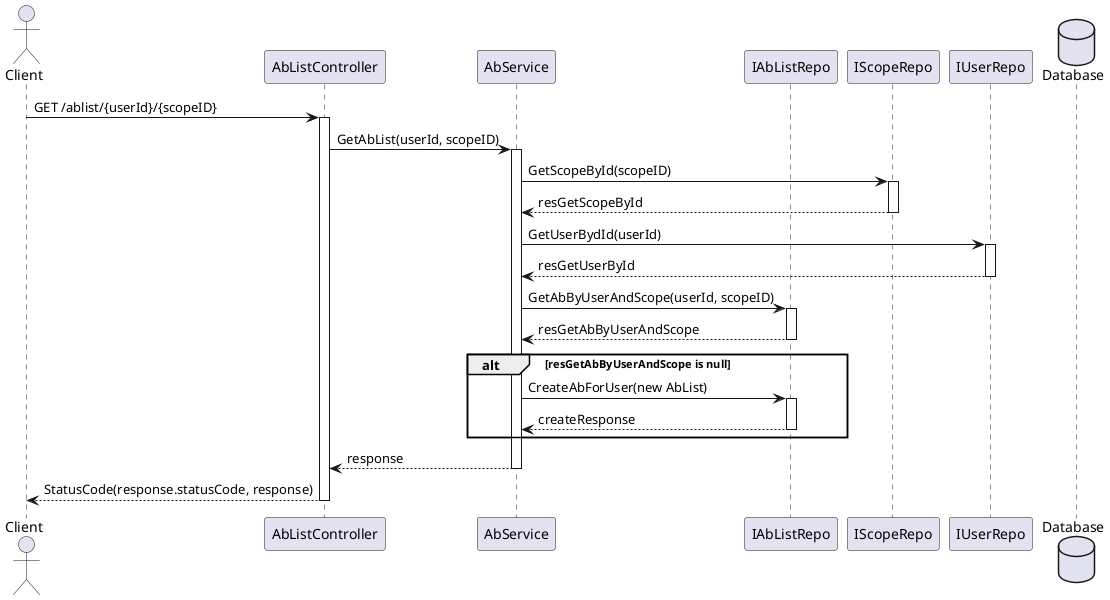 @startuml

actor Client
participant "AbListController" as Controller
participant "AbService" as Service
participant "IAbListRepo" as Repo
participant "IScopeRepo" as ScopeRepo
participant "IUserRepo" as UserRepo
database "Database" as DB

Client -> Controller : GET /ablist/{userId}/{scopeID}
activate Controller

Controller -> Service : GetAbList(userId, scopeID)
activate Service

Service -> ScopeRepo : GetScopeById(scopeID)
activate ScopeRepo
ScopeRepo --> Service : resGetScopeById
deactivate ScopeRepo

Service -> UserRepo : GetUserBydId(userId)
activate UserRepo
UserRepo --> Service : resGetUserById
deactivate UserRepo

Service -> Repo : GetAbByUserAndScope(userId, scopeID)
activate Repo
Repo --> Service : resGetAbByUserAndScope
deactivate Repo

alt resGetAbByUserAndScope is null
    Service -> Repo : CreateAbForUser(new AbList)
    activate Repo
    Repo --> Service : createResponse
    deactivate Repo
end

Service --> Controller : response
deactivate Service

Controller --> Client : StatusCode(response.statusCode, response)
deactivate Controller

@enduml
